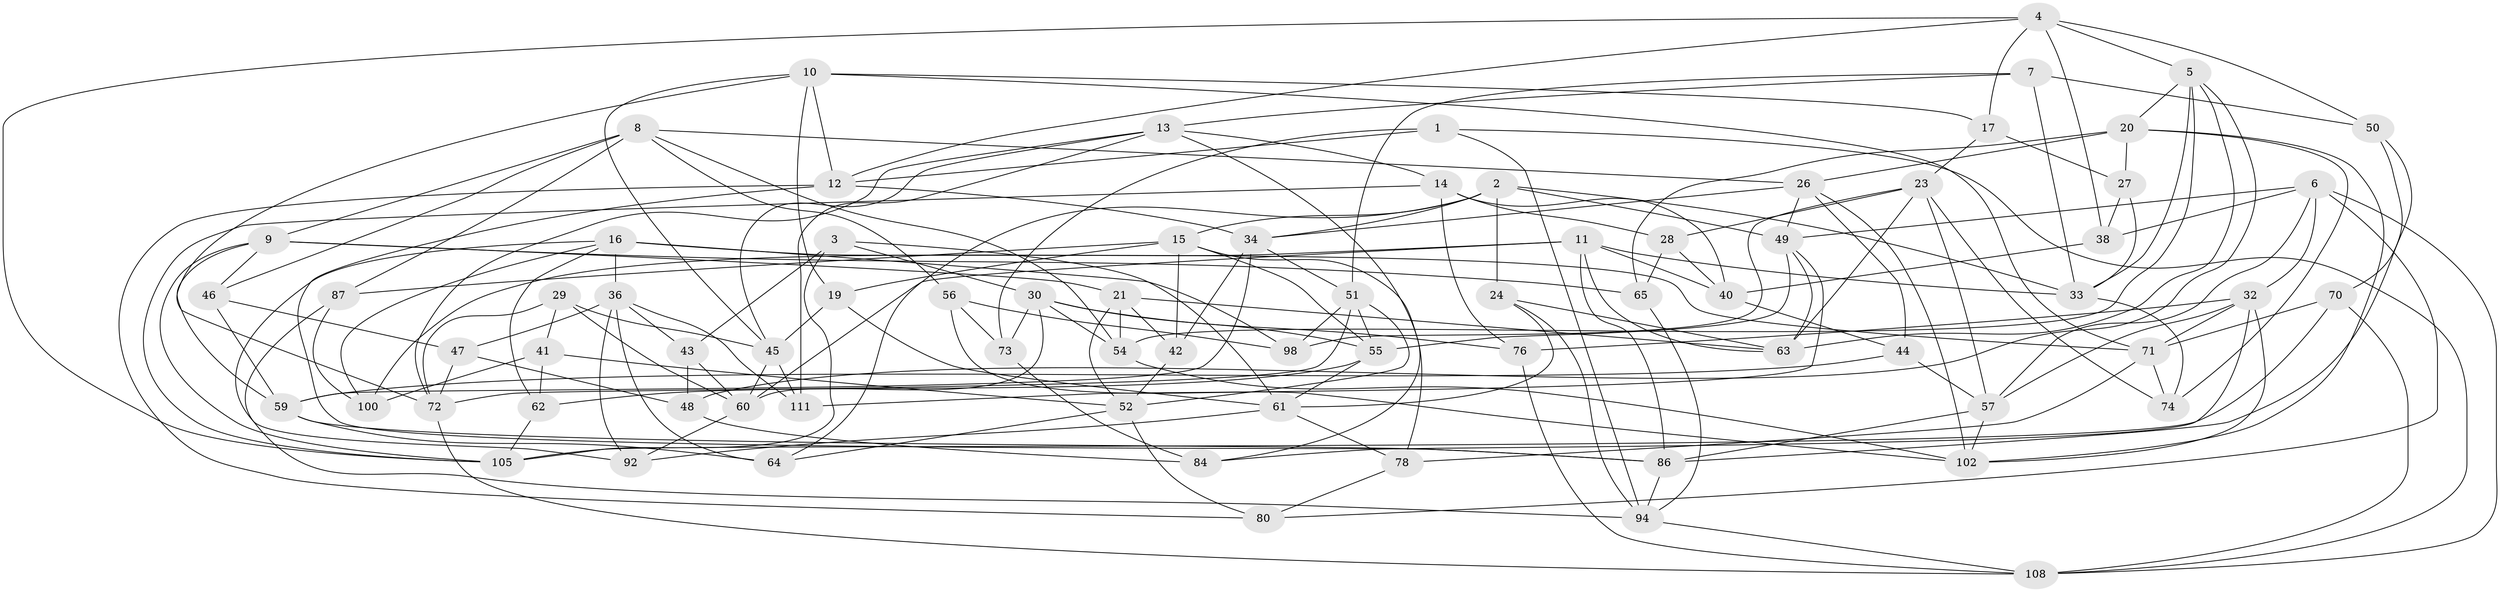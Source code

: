 // Generated by graph-tools (version 1.1) at 2025/24/03/03/25 07:24:30]
// undirected, 75 vertices, 189 edges
graph export_dot {
graph [start="1"]
  node [color=gray90,style=filled];
  1;
  2 [super="+25"];
  3;
  4 [super="+35"];
  5 [super="+77"];
  6 [super="+18"];
  7;
  8 [super="+107"];
  9 [super="+101"];
  10 [super="+75"];
  11 [super="+93"];
  12 [super="+31"];
  13 [super="+37"];
  14 [super="+99"];
  15 [super="+53"];
  16 [super="+113"];
  17;
  19;
  20 [super="+58"];
  21 [super="+22"];
  23 [super="+68"];
  24;
  26 [super="+85"];
  27;
  28;
  29;
  30 [super="+103"];
  32 [super="+66"];
  33 [super="+83"];
  34 [super="+39"];
  36 [super="+110"];
  38;
  40 [super="+95"];
  41;
  42;
  43;
  44;
  45 [super="+69"];
  46;
  47;
  48;
  49 [super="+81"];
  50;
  51 [super="+104"];
  52 [super="+91"];
  54 [super="+82"];
  55 [super="+79"];
  56;
  57 [super="+116"];
  59 [super="+67"];
  60 [super="+97"];
  61 [super="+88"];
  62;
  63 [super="+89"];
  64;
  65;
  70;
  71 [super="+115"];
  72 [super="+96"];
  73;
  74;
  76;
  78;
  80;
  84;
  86 [super="+90"];
  87;
  92;
  94 [super="+112"];
  98;
  100;
  102 [super="+106"];
  105 [super="+114"];
  108 [super="+109"];
  111;
  1 -- 108;
  1 -- 73;
  1 -- 94;
  1 -- 12;
  2 -- 49;
  2 -- 24;
  2 -- 34;
  2 -- 64;
  2 -- 33;
  2 -- 15;
  3 -- 43;
  3 -- 61;
  3 -- 30;
  3 -- 105;
  4 -- 105;
  4 -- 50;
  4 -- 5;
  4 -- 17;
  4 -- 38;
  4 -- 12;
  5 -- 48;
  5 -- 20;
  5 -- 54;
  5 -- 33;
  5 -- 63;
  6 -- 38;
  6 -- 57;
  6 -- 80;
  6 -- 32;
  6 -- 108;
  6 -- 49;
  7 -- 50;
  7 -- 33;
  7 -- 13;
  7 -- 51;
  8 -- 9;
  8 -- 87;
  8 -- 46;
  8 -- 56;
  8 -- 26;
  8 -- 54;
  9 -- 105;
  9 -- 59;
  9 -- 46;
  9 -- 65;
  9 -- 21;
  10 -- 19;
  10 -- 17;
  10 -- 45;
  10 -- 72;
  10 -- 12;
  10 -- 71;
  11 -- 60;
  11 -- 86;
  11 -- 40;
  11 -- 33;
  11 -- 100;
  11 -- 63;
  12 -- 34;
  12 -- 80;
  12 -- 86;
  13 -- 84;
  13 -- 14;
  13 -- 111;
  13 -- 72;
  13 -- 45;
  14 -- 76;
  14 -- 40 [weight=2];
  14 -- 28;
  14 -- 105;
  15 -- 78;
  15 -- 42;
  15 -- 19;
  15 -- 87;
  15 -- 55;
  16 -- 71;
  16 -- 92;
  16 -- 62;
  16 -- 100;
  16 -- 98;
  16 -- 36;
  17 -- 27;
  17 -- 23;
  19 -- 61;
  19 -- 45;
  20 -- 65;
  20 -- 74;
  20 -- 26;
  20 -- 27;
  20 -- 102;
  21 -- 52;
  21 -- 42;
  21 -- 63;
  21 -- 54 [weight=2];
  23 -- 74;
  23 -- 28;
  23 -- 57;
  23 -- 98;
  23 -- 63;
  24 -- 63;
  24 -- 94;
  24 -- 61;
  26 -- 102;
  26 -- 49;
  26 -- 34;
  26 -- 44;
  27 -- 38;
  27 -- 33;
  28 -- 65;
  28 -- 40;
  29 -- 60;
  29 -- 41;
  29 -- 45;
  29 -- 72;
  30 -- 55;
  30 -- 54;
  30 -- 60;
  30 -- 73;
  30 -- 76;
  32 -- 76;
  32 -- 84;
  32 -- 57;
  32 -- 102;
  32 -- 71;
  33 -- 74;
  34 -- 51;
  34 -- 42;
  34 -- 59;
  36 -- 111;
  36 -- 92;
  36 -- 64;
  36 -- 43;
  36 -- 47;
  38 -- 40;
  40 -- 44;
  41 -- 100;
  41 -- 62;
  41 -- 52;
  42 -- 52;
  43 -- 60;
  43 -- 48;
  44 -- 57;
  44 -- 59;
  45 -- 111;
  45 -- 60;
  46 -- 47;
  46 -- 59;
  47 -- 48;
  47 -- 72;
  48 -- 84;
  49 -- 63;
  49 -- 111;
  49 -- 55;
  50 -- 70;
  50 -- 86;
  51 -- 98;
  51 -- 72;
  51 -- 55;
  51 -- 52;
  52 -- 64;
  52 -- 80;
  54 -- 102;
  55 -- 62;
  55 -- 61;
  56 -- 98;
  56 -- 102;
  56 -- 73;
  57 -- 86;
  57 -- 102;
  59 -- 64;
  59 -- 86;
  60 -- 92;
  61 -- 92;
  61 -- 78;
  62 -- 105;
  65 -- 94;
  70 -- 108;
  70 -- 71;
  70 -- 105;
  71 -- 74;
  71 -- 78;
  72 -- 108;
  73 -- 84;
  76 -- 108;
  78 -- 80;
  86 -- 94;
  87 -- 94;
  87 -- 100;
  94 -- 108;
}
